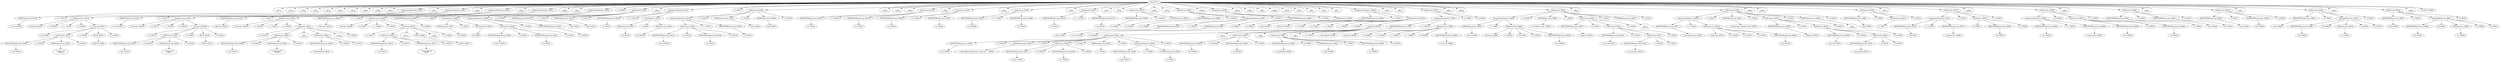 digraph {

"Prog_58177"->"<
>58178";
"Prog_58177"->"<
>58179";
"Prog_58177"->"<
>58180";
"Prog_58177"->"<
>58181";
"Prog_58177"->"<
>58182";
"Prog_58177"->"<
>58183";
"Prog_58177"->"<
>58184";
"Prog_58177"->"<
>58185";
"Prog_58177"->"<
>58186";
"Prog_58177"->"<
>58187";
"Prog_58177"->"AssignmentOpetators_58188";
"AssignmentOpetators_58188"->"STRINGExpression_58189";
"STRINGExpression_58189"->"<>.bar>58190";
"AssignmentOpetators_58188"->"<<->58191";
"AssignmentOpetators_58188"->"DefineFunction_58192";
"DefineFunction_58192"->"<function>58193";
"DefineFunction_58192"->"<(>58194";
"DefineFunction_58192"->"<...>58195";
"DefineFunction_58192"->"<)>58196";
"DefineFunction_58192"->"Compound_58197";
"Compound_58197"->"<{>58198";
"Compound_58197"->"CallFunction_58199";
"CallFunction_58199"->"IDENTIFIERExpression_58200";
"IDENTIFIERExpression_58200"->"<cat>58201";
"CallFunction_58199"->"<(>58202";
"CallFunction_58199"->"STRINGExpression_58203";
"STRINGExpression_58203"->"<using >.bar\n>58204";
"CallFunction_58199"->"<)>58205";
"Compound_58197"->"<;>58206";
"Compound_58197"->"FALSE_58207";
"FALSE_58207"->"<FALSE>58208";
"Compound_58197"->"<}>58209";
"Prog_58177"->"<
>58210";
"Prog_58177"->"AssignmentOpetators_58211";
"AssignmentOpetators_58211"->"STRINGExpression_58212";
"STRINGExpression_58212"->"<>.foo>58213";
"AssignmentOpetators_58211"->"<<->58214";
"AssignmentOpetators_58211"->"DefineFunction_58215";
"DefineFunction_58215"->"<function>58216";
"DefineFunction_58215"->"<(>58217";
"DefineFunction_58215"->"<...>58218";
"DefineFunction_58215"->"<)>58219";
"DefineFunction_58215"->"Compound_58220";
"Compound_58220"->"<{>58221";
"Compound_58220"->"CallFunction_58222";
"CallFunction_58222"->"IDENTIFIERExpression_58223";
"IDENTIFIERExpression_58223"->"<cat>58224";
"CallFunction_58222"->"<(>58225";
"CallFunction_58222"->"STRINGExpression_58226";
"STRINGExpression_58226"->"<using >.foo\n>58227";
"CallFunction_58222"->"<)>58228";
"Compound_58220"->"<;>58229";
"Compound_58220"->"TRUE_58230";
"TRUE_58230"->"<TRUE>58231";
"Compound_58220"->"<}>58232";
"Prog_58177"->"<
>58233";
"Prog_58177"->"AssignmentOpetators_58234";
"AssignmentOpetators_58234"->"IDENTIFIERExpression_58235";
"IDENTIFIERExpression_58235"->"<Ops.foo>58236";
"AssignmentOpetators_58234"->"<<->58237";
"AssignmentOpetators_58234"->"DefineFunction_58238";
"DefineFunction_58238"->"<function>58239";
"DefineFunction_58238"->"<(>58240";
"DefineFunction_58238"->"<...>58241";
"DefineFunction_58238"->"<)>58242";
"DefineFunction_58238"->"Compound_58243";
"Compound_58243"->"<{>58244";
"Compound_58243"->"CallFunction_58245";
"CallFunction_58245"->"IDENTIFIERExpression_58246";
"IDENTIFIERExpression_58246"->"<cat>58247";
"CallFunction_58245"->"<(>58248";
"CallFunction_58245"->"STRINGExpression_58249";
"STRINGExpression_58249"->"<using Ops.foo\n>58250";
"CallFunction_58245"->"<)>58251";
"Compound_58243"->"<
>58252";
"Compound_58243"->"CallFunction_58253";
"CallFunction_58253"->"IDENTIFIERExpression_58254";
"IDENTIFIERExpression_58254"->"<NextMethod>58255";
"CallFunction_58253"->"<(>58256";
"CallFunction_58253"->"<)>58257";
"Compound_58243"->"<
>58258";
"Compound_58243"->"<}>58259";
"Prog_58177"->"<
>58260";
"Prog_58177"->"AssignmentOpetators_58261";
"AssignmentOpetators_58261"->"IDENTIFIERExpression_58262";
"IDENTIFIERExpression_58262"->"<Ops.bar>58263";
"AssignmentOpetators_58261"->"<<->58264";
"AssignmentOpetators_58261"->"DefineFunction_58265";
"DefineFunction_58265"->"<function>58266";
"DefineFunction_58265"->"<(>58267";
"DefineFunction_58265"->"<...>58268";
"DefineFunction_58265"->"<)>58269";
"DefineFunction_58265"->"Compound_58270";
"Compound_58270"->"<{>58271";
"Compound_58270"->"CallFunction_58272";
"CallFunction_58272"->"IDENTIFIERExpression_58273";
"IDENTIFIERExpression_58273"->"<cat>58274";
"CallFunction_58272"->"<(>58275";
"CallFunction_58272"->"STRINGExpression_58276";
"STRINGExpression_58276"->"<using Ops.bar\n>58277";
"CallFunction_58272"->"<)>58278";
"Compound_58270"->"<
>58279";
"Compound_58270"->"TRUE_58280";
"TRUE_58280"->"<TRUE>58281";
"Compound_58270"->"<
>58282";
"Compound_58270"->"<}>58283";
"Prog_58177"->"<
>58284";
"Prog_58177"->"<
>58285";
"Prog_58177"->"AssignmentOpetators_58286";
"AssignmentOpetators_58286"->"IDENTIFIERExpression_58287";
"IDENTIFIERExpression_58287"->"<x>58288";
"AssignmentOpetators_58286"->"<<->58289";
"AssignmentOpetators_58286"->"ColonOperator_58290";
"ColonOperator_58290"->"INTExpression_58291";
"INTExpression_58291"->"<2>58292";
"ColonOperator_58290"->"<:>58293";
"ColonOperator_58290"->"INTExpression_58294";
"INTExpression_58294"->"<4>58295";
"Prog_58177"->"<;>58296";
"Prog_58177"->"CallFunction_58297";
"CallFunction_58297"->"AssignmentOpetators_58298";
"AssignmentOpetators_58298"->"CallFunction_58299";
"CallFunction_58299"->"IDENTIFIERExpression_58300";
"IDENTIFIERExpression_58300"->"<class>58301";
"CallFunction_58299"->"<(>58302";
"CallFunction_58299"->"IDENTIFIERExpression_58303";
"IDENTIFIERExpression_58303"->"<x>58304";
"CallFunction_58299"->"<)>58305";
"AssignmentOpetators_58298"->"<<->58306";
"AssignmentOpetators_58298"->"IDENTIFIERExpression_58307";
"IDENTIFIERExpression_58307"->"<c>58308";
"CallFunction_58297"->"<(>58309";
"CallFunction_58297"->"STRINGExpression_58310";
"STRINGExpression_58310"->"<foo>58311";
"CallFunction_58297"->"<,>58312";
"CallFunction_58297"->"STRINGExpression_58313";
"STRINGExpression_58313"->"<bar>58314";
"CallFunction_58297"->"<)>58315";
"Prog_58177"->"<
>58316";
"Prog_58177"->"AssignmentOpetators_58317";
"AssignmentOpetators_58317"->"IDENTIFIERExpression_58318";
"IDENTIFIERExpression_58318"->"<y>58319";
"AssignmentOpetators_58317"->"<<->58320";
"AssignmentOpetators_58317"->"ColonOperator_58321";
"ColonOperator_58321"->"INTExpression_58322";
"INTExpression_58322"->"<4>58323";
"ColonOperator_58321"->"<:>58324";
"ColonOperator_58321"->"INTExpression_58325";
"INTExpression_58325"->"<2>58326";
"Prog_58177"->"<;>58327";
"Prog_58177"->"CallFunction_58328";
"CallFunction_58328"->"AssignmentOpetators_58329";
"AssignmentOpetators_58329"->"CallFunction_58330";
"CallFunction_58330"->"IDENTIFIERExpression_58331";
"IDENTIFIERExpression_58331"->"<class>58332";
"CallFunction_58330"->"<(>58333";
"CallFunction_58330"->"IDENTIFIERExpression_58334";
"IDENTIFIERExpression_58334"->"<y>58335";
"CallFunction_58330"->"<)>58336";
"AssignmentOpetators_58329"->"<<->58337";
"AssignmentOpetators_58329"->"IDENTIFIERExpression_58338";
"IDENTIFIERExpression_58338"->"<c>58339";
"CallFunction_58328"->"<(>58340";
"CallFunction_58328"->"STRINGExpression_58341";
"STRINGExpression_58341"->"<bar>58342";
"CallFunction_58328"->"<,>58343";
"CallFunction_58328"->"STRINGExpression_58344";
"STRINGExpression_58344"->"<foo>58345";
"CallFunction_58328"->"<)>58346";
"Prog_58177"->"<
>58347";
"Prog_58177"->"<
>58348";
"Prog_58177"->"<
>58349";
"Prog_58177"->"Comparisons_58350";
"Comparisons_58350"->"IDENTIFIERExpression_58351";
"IDENTIFIERExpression_58351"->"<x>58352";
"Comparisons_58350"->"<>>58353";
"Comparisons_58350"->"IDENTIFIERExpression_58354";
"IDENTIFIERExpression_58354"->"<y>58355";
"Prog_58177"->"<
>58356";
"Prog_58177"->"Comparisons_58357";
"Comparisons_58357"->"IDENTIFIERExpression_58358";
"IDENTIFIERExpression_58358"->"<y>58359";
"Comparisons_58357"->"<<>58360";
"Comparisons_58357"->"IDENTIFIERExpression_58361";
"IDENTIFIERExpression_58361"->"<x>58362";
"Prog_58177"->"<
>58363";
"Prog_58177"->"Comparisons_58364";
"Comparisons_58364"->"IDENTIFIERExpression_58365";
"IDENTIFIERExpression_58365"->"<x>58366";
"Comparisons_58364"->"<==>58367";
"Comparisons_58364"->"IDENTIFIERExpression_58368";
"IDENTIFIERExpression_58368"->"<y>58369";
"Prog_58177"->"<
>58370";
"Prog_58177"->"Comparisons_58371";
"Comparisons_58371"->"IDENTIFIERExpression_58372";
"IDENTIFIERExpression_58372"->"<x>58373";
"Comparisons_58371"->"<<=>58374";
"Comparisons_58371"->"IDENTIFIERExpression_58375";
"IDENTIFIERExpression_58375"->"<y>58376";
"Prog_58177"->"<
>58377";
"Prog_58177"->"<
>58378";
"Prog_58177"->"Comparisons_58379";
"Comparisons_58379"->"IDENTIFIERExpression_58380";
"IDENTIFIERExpression_58380"->"<x>58381";
"Comparisons_58379"->"<>>58382";
"Comparisons_58379"->"INTExpression_58383";
"INTExpression_58383"->"<3>58384";
"Prog_58177"->"<
>58385";
"Prog_58177"->"<
>58386";
"Prog_58177"->"CallFunction_58387";
"CallFunction_58387"->"IDENTIFIERExpression_58388";
"IDENTIFIERExpression_58388"->"<rm>58389";
"CallFunction_58387"->"<(>58390";
"CallFunction_58387"->"AssignmentOpetators_58391";
"AssignmentOpetators_58391"->"IDENTIFIERExpression_58392";
"IDENTIFIERExpression_58392"->"<list>58393";
"AssignmentOpetators_58391"->"<=>58394";
"AssignmentOpetators_58391"->"STRINGExpression_58395";
"STRINGExpression_58395"->"<>.foo>58396";
"CallFunction_58387"->"<)>58397";
"Prog_58177"->"<
>58398";
"Prog_58177"->"Comparisons_58399";
"Comparisons_58399"->"IDENTIFIERExpression_58400";
"IDENTIFIERExpression_58400"->"<x>58401";
"Comparisons_58399"->"<>>58402";
"Comparisons_58399"->"INTExpression_58403";
"INTExpression_58403"->"<3>58404";
"Prog_58177"->"<
>58405";
"Prog_58177"->"<
>58406";
"Prog_58177"->"<
>58407";
"Prog_58177"->"<
>58408";
"Prog_58177"->"<
>58409";
"Prog_58177"->"<
>58410";
"Prog_58177"->"<
>58411";
"Prog_58177"->"<
>58412";
"Prog_58177"->"<
>58413";
"Prog_58177"->"AssignmentOpetators_58414";
"AssignmentOpetators_58414"->"IDENTIFIERExpression_58415";
"IDENTIFIERExpression_58415"->"<abc>58416";
"AssignmentOpetators_58414"->"<<->58417";
"AssignmentOpetators_58414"->"DefineFunction_58418";
"DefineFunction_58418"->"<function>58419";
"DefineFunction_58418"->"<(>58420";
"DefineFunction_58418"->"<x>58421";
"DefineFunction_58418"->"<,>58422";
"DefineFunction_58418"->"<...>58423";
"DefineFunction_58418"->"<)>58424";
"DefineFunction_58418"->"Compound_58425";
"Compound_58425"->"<{>58426";
"Compound_58425"->"CallFunction_58427";
"CallFunction_58427"->"IDENTIFIERExpression_58428";
"IDENTIFIERExpression_58428"->"<cat>58429";
"CallFunction_58427"->"<(>58430";
"CallFunction_58427"->"STRINGExpression_58431";
"STRINGExpression_58431"->"<abc: Before dispatching; x has class `>58432";
"CallFunction_58427"->"<,>58433";
"CallFunction_58427"->"CallFunction_58434";
"CallFunction_58434"->"IDENTIFIERExpression_58435";
"IDENTIFIERExpression_58435"->"<class>58436";
"CallFunction_58434"->"<(>58437";
"CallFunction_58434"->"IDENTIFIERExpression_58438";
"IDENTIFIERExpression_58438"->"<x>58439";
"CallFunction_58434"->"<)>58440";
"CallFunction_58427"->"<,>58441";
"CallFunction_58427"->"STRINGExpression_58442";
"STRINGExpression_58442"->"<':>58443";
"CallFunction_58427"->"<,>58444";
"CallFunction_58427"->"AssignmentOpetators_58445";
"AssignmentOpetators_58445"->"IDENTIFIERExpression_58446";
"IDENTIFIERExpression_58446"->"<sep>58447";
"AssignmentOpetators_58445"->"<=>58448";
"AssignmentOpetators_58445"->"STRINGExpression_58449";
"STRINGExpression_58449"->"<>58450";
"CallFunction_58427"->"<)>58451";
"Compound_58425"->"<
>58452";
"Compound_58425"->"CallFunction_58453";
"CallFunction_58453"->"IDENTIFIERExpression_58454";
"IDENTIFIERExpression_58454"->"<str>58455";
"CallFunction_58453"->"<(>58456";
"CallFunction_58453"->"IDENTIFIERExpression_58457";
"IDENTIFIERExpression_58457"->"<x>58458";
"CallFunction_58453"->"<)>58459";
"Compound_58425"->"<
>58460";
"Compound_58425"->"CallFunction_58461";
"CallFunction_58461"->"IDENTIFIERExpression_58462";
"IDENTIFIERExpression_58462"->"<UseMethod>58463";
"CallFunction_58461"->"<(>58464";
"CallFunction_58461"->"STRINGExpression_58465";
"STRINGExpression_58465"->"<abc>58466";
"CallFunction_58461"->"<,>58467";
"CallFunction_58461"->"IDENTIFIERExpression_58468";
"IDENTIFIERExpression_58468"->"<x>58469";
"CallFunction_58461"->"<)>58470";
"Compound_58425"->"<
>58471";
"Compound_58425"->"<}>58472";
"Prog_58177"->"<
>58473";
"Prog_58177"->"<
>58474";
"Prog_58177"->"CallFunction_58475";
"CallFunction_58475"->"AssignmentOpetators_58476";
"AssignmentOpetators_58476"->"IDENTIFIERExpression_58477";
"IDENTIFIERExpression_58477"->"<abc.default>58478";
"AssignmentOpetators_58476"->"<<->58479";
"AssignmentOpetators_58476"->"DefineFunction_58480";
"DefineFunction_58480"->"<function>58481";
"DefineFunction_58480"->"<(>58482";
"DefineFunction_58480"->"<x>58483";
"DefineFunction_58480"->"<,>58484";
"DefineFunction_58480"->"<...>58485";
"DefineFunction_58480"->"<)>58486";
"DefineFunction_58480"->"IDENTIFIERExpression_58487";
"IDENTIFIERExpression_58487"->"<sys.call>58488";
"CallFunction_58475"->"<(>58489";
"CallFunction_58475"->"<)>58490";
"Prog_58177"->"<
>58491";
"Prog_58177"->"<
>58492";
"Prog_58177"->"CallFunction_58493";
"CallFunction_58493"->"AssignmentOpetators_58494";
"AssignmentOpetators_58494"->"STRINGExpression_58495";
"STRINGExpression_58495"->"<abc.(>58496";
"AssignmentOpetators_58494"->"<<->58497";
"AssignmentOpetators_58494"->"DefineFunction_58498";
"DefineFunction_58498"->"<function>58499";
"DefineFunction_58498"->"<(>58500";
"DefineFunction_58498"->"<x>58501";
"DefineFunction_58498"->"<)>58502";
"DefineFunction_58498"->"IDENTIFIERExpression_58503";
"IDENTIFIERExpression_58503"->"<cat>58504";
"CallFunction_58493"->"<(>58505";
"CallFunction_58493"->"STRINGExpression_58506";
"STRINGExpression_58506"->"<'(' method of abc:>58507";
"CallFunction_58493"->"<,>58508";
"CallFunction_58493"->"CallFunction_58509";
"CallFunction_58509"->"IDENTIFIERExpression_58510";
"IDENTIFIERExpression_58510"->"<deparse>58511";
"CallFunction_58509"->"<(>58512";
"CallFunction_58509"->"CallFunction_58513";
"CallFunction_58513"->"IDENTIFIERExpression_58514";
"IDENTIFIERExpression_58514"->"<sys.call>58515";
"CallFunction_58513"->"<(>58516";
"CallFunction_58513"->"CallFunction_58517";
"CallFunction_58517"->"IDENTIFIERExpression_58518";
"IDENTIFIERExpression_58518"->"<sys.parent>58519";
"CallFunction_58517"->"<(>58520";
"CallFunction_58517"->"<)>58521";
"CallFunction_58513"->"<)>58522";
"CallFunction_58509"->"<)>58523";
"CallFunction_58493"->"<,>58524";
"CallFunction_58493"->"STRINGExpression_58525";
"STRINGExpression_58525"->"<\n>58526";
"CallFunction_58493"->"<)>58527";
"Prog_58177"->"<
>58528";
"Prog_58177"->"CallFunction_58529";
"CallFunction_58529"->"AssignmentOpetators_58530";
"AssignmentOpetators_58530"->"IDENTIFIERExpression_58531";
"IDENTIFIERExpression_58531"->"<abc.expression>58532";
"AssignmentOpetators_58530"->"<<->58533";
"AssignmentOpetators_58530"->"DefineFunction_58534";
"DefineFunction_58534"->"<function>58535";
"DefineFunction_58534"->"<(>58536";
"DefineFunction_58534"->"<x>58537";
"DefineFunction_58534"->"<)>58538";
"DefineFunction_58534"->"IDENTIFIERExpression_58539";
"IDENTIFIERExpression_58539"->"<cat>58540";
"CallFunction_58529"->"<(>58541";
"CallFunction_58529"->"STRINGExpression_58542";
"STRINGExpression_58542"->"<'expression' method of abc:>58543";
"CallFunction_58529"->"<,>58544";
"CallFunction_58529"->"CallFunction_58545";
"CallFunction_58545"->"IDENTIFIERExpression_58546";
"IDENTIFIERExpression_58546"->"<deparse>58547";
"CallFunction_58545"->"<(>58548";
"CallFunction_58545"->"CallFunction_58549";
"CallFunction_58549"->"IDENTIFIERExpression_58550";
"IDENTIFIERExpression_58550"->"<sys.call>58551";
"CallFunction_58549"->"<(>58552";
"CallFunction_58549"->"CallFunction_58553";
"CallFunction_58553"->"IDENTIFIERExpression_58554";
"IDENTIFIERExpression_58554"->"<sys.parent>58555";
"CallFunction_58553"->"<(>58556";
"CallFunction_58553"->"<)>58557";
"CallFunction_58549"->"<)>58558";
"CallFunction_58545"->"<)>58559";
"CallFunction_58529"->"<,>58560";
"CallFunction_58529"->"STRINGExpression_58561";
"STRINGExpression_58561"->"<\n>58562";
"CallFunction_58529"->"<)>58563";
"Prog_58177"->"<
>58564";
"Prog_58177"->"<
>58565";
"Prog_58177"->"CallFunction_58566";
"CallFunction_58566"->"IDENTIFIERExpression_58567";
"IDENTIFIERExpression_58567"->"<abc>58568";
"CallFunction_58566"->"<(>58569";
"CallFunction_58566"->"INTExpression_58570";
"INTExpression_58570"->"<1>58571";
"CallFunction_58566"->"<)>58572";
"Prog_58177"->"<
>58573";
"Prog_58177"->"CallFunction_58574";
"CallFunction_58574"->"AssignmentOpetators_58575";
"AssignmentOpetators_58575"->"IDENTIFIERExpression_58576";
"IDENTIFIERExpression_58576"->"<e0>58577";
"AssignmentOpetators_58575"->"<<->58578";
"AssignmentOpetators_58575"->"IDENTIFIERExpression_58579";
"IDENTIFIERExpression_58579"->"<expression>58580";
"CallFunction_58574"->"<(>58581";
"CallFunction_58574"->"Parenthesis_58582";
"Parenthesis_58582"->"<(>58583";
"Parenthesis_58582"->"IDENTIFIERExpression_58584";
"IDENTIFIERExpression_58584"->"<x>58585";
"Parenthesis_58582"->"<)>58586";
"CallFunction_58574"->"<)>58587";
"Prog_58177"->"<
>58588";
"Prog_58177"->"CallFunction_58589";
"CallFunction_58589"->"AssignmentOpetators_58590";
"AssignmentOpetators_58590"->"IDENTIFIERExpression_58591";
"IDENTIFIERExpression_58591"->"<e1>58592";
"AssignmentOpetators_58590"->"<<->58593";
"AssignmentOpetators_58590"->"IDENTIFIERExpression_58594";
"IDENTIFIERExpression_58594"->"<expression>58595";
"CallFunction_58589"->"<(>58596";
"CallFunction_58589"->"CallFunction_58597";
"CallFunction_58597"->"IDENTIFIERExpression_58598";
"IDENTIFIERExpression_58598"->"<sin>58599";
"CallFunction_58597"->"<(>58600";
"CallFunction_58597"->"IDENTIFIERExpression_58601";
"IDENTIFIERExpression_58601"->"<x>58602";
"CallFunction_58597"->"<)>58603";
"CallFunction_58589"->"<)>58604";
"Prog_58177"->"<
>58605";
"Prog_58177"->"CallFunction_58606";
"CallFunction_58606"->"IDENTIFIERExpression_58607";
"IDENTIFIERExpression_58607"->"<abc>58608";
"CallFunction_58606"->"<(>58609";
"CallFunction_58606"->"IDENTIFIERExpression_58610";
"IDENTIFIERExpression_58610"->"<e0>58611";
"CallFunction_58606"->"<)>58612";
"Prog_58177"->"<
>58613";
"Prog_58177"->"CallFunction_58614";
"CallFunction_58614"->"IDENTIFIERExpression_58615";
"IDENTIFIERExpression_58615"->"<abc>58616";
"CallFunction_58614"->"<(>58617";
"CallFunction_58614"->"IDENTIFIERExpression_58618";
"IDENTIFIERExpression_58618"->"<e1>58619";
"CallFunction_58614"->"<)>58620";
"Prog_58177"->"<
>58621";
"Prog_58177"->"CallFunction_58622";
"CallFunction_58622"->"IDENTIFIERExpression_58623";
"IDENTIFIERExpression_58623"->"<abc>58624";
"CallFunction_58622"->"<(>58625";
"CallFunction_58622"->"IndexingByVectors_58626";
"IndexingByVectors_58626"->"IDENTIFIERExpression_58627";
"IDENTIFIERExpression_58627"->"<e0>58628";
"IndexingByVectors_58626"->"<[[>58629";
"IndexingByVectors_58626"->"INTExpression_58630";
"INTExpression_58630"->"<1>58631";
"IndexingByVectors_58626"->"<]>58632";
"IndexingByVectors_58626"->"<]>58633";
"CallFunction_58622"->"<)>58634";
"Prog_58177"->"<
>58635";
"Prog_58177"->"CallFunction_58636";
"CallFunction_58636"->"IDENTIFIERExpression_58637";
"IDENTIFIERExpression_58637"->"<abc>58638";
"CallFunction_58636"->"<(>58639";
"CallFunction_58636"->"IndexingByVectors_58640";
"IndexingByVectors_58640"->"IDENTIFIERExpression_58641";
"IDENTIFIERExpression_58641"->"<e1>58642";
"IndexingByVectors_58640"->"<[[>58643";
"IndexingByVectors_58640"->"INTExpression_58644";
"INTExpression_58644"->"<1>58645";
"IndexingByVectors_58640"->"<]>58646";
"IndexingByVectors_58640"->"<]>58647";
"CallFunction_58636"->"<)>58648";
"Prog_58177"->"<
>58649";
"Prog_58177"->"<<EOF>>58650";
}
